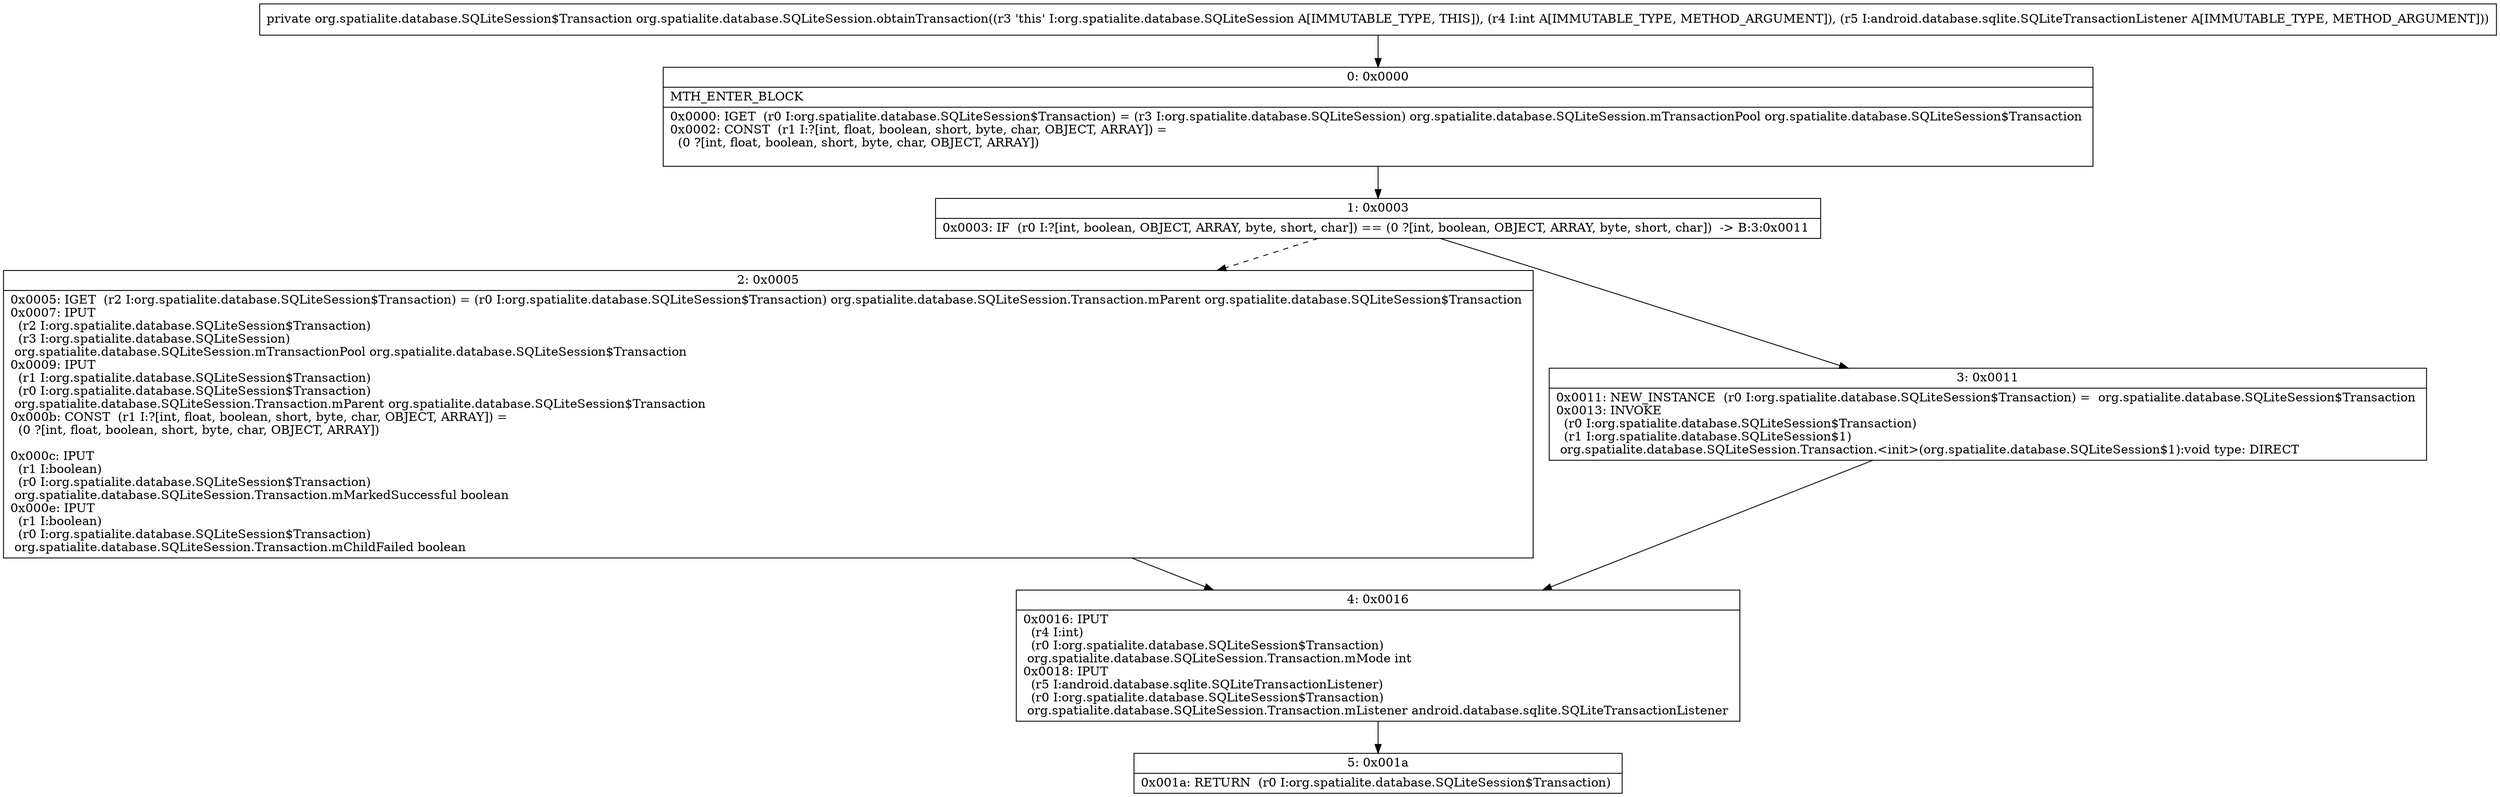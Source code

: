 digraph "CFG fororg.spatialite.database.SQLiteSession.obtainTransaction(ILandroid\/database\/sqlite\/SQLiteTransactionListener;)Lorg\/spatialite\/database\/SQLiteSession$Transaction;" {
Node_0 [shape=record,label="{0\:\ 0x0000|MTH_ENTER_BLOCK\l|0x0000: IGET  (r0 I:org.spatialite.database.SQLiteSession$Transaction) = (r3 I:org.spatialite.database.SQLiteSession) org.spatialite.database.SQLiteSession.mTransactionPool org.spatialite.database.SQLiteSession$Transaction \l0x0002: CONST  (r1 I:?[int, float, boolean, short, byte, char, OBJECT, ARRAY]) = \l  (0 ?[int, float, boolean, short, byte, char, OBJECT, ARRAY])\l \l}"];
Node_1 [shape=record,label="{1\:\ 0x0003|0x0003: IF  (r0 I:?[int, boolean, OBJECT, ARRAY, byte, short, char]) == (0 ?[int, boolean, OBJECT, ARRAY, byte, short, char])  \-\> B:3:0x0011 \l}"];
Node_2 [shape=record,label="{2\:\ 0x0005|0x0005: IGET  (r2 I:org.spatialite.database.SQLiteSession$Transaction) = (r0 I:org.spatialite.database.SQLiteSession$Transaction) org.spatialite.database.SQLiteSession.Transaction.mParent org.spatialite.database.SQLiteSession$Transaction \l0x0007: IPUT  \l  (r2 I:org.spatialite.database.SQLiteSession$Transaction)\l  (r3 I:org.spatialite.database.SQLiteSession)\l org.spatialite.database.SQLiteSession.mTransactionPool org.spatialite.database.SQLiteSession$Transaction \l0x0009: IPUT  \l  (r1 I:org.spatialite.database.SQLiteSession$Transaction)\l  (r0 I:org.spatialite.database.SQLiteSession$Transaction)\l org.spatialite.database.SQLiteSession.Transaction.mParent org.spatialite.database.SQLiteSession$Transaction \l0x000b: CONST  (r1 I:?[int, float, boolean, short, byte, char, OBJECT, ARRAY]) = \l  (0 ?[int, float, boolean, short, byte, char, OBJECT, ARRAY])\l \l0x000c: IPUT  \l  (r1 I:boolean)\l  (r0 I:org.spatialite.database.SQLiteSession$Transaction)\l org.spatialite.database.SQLiteSession.Transaction.mMarkedSuccessful boolean \l0x000e: IPUT  \l  (r1 I:boolean)\l  (r0 I:org.spatialite.database.SQLiteSession$Transaction)\l org.spatialite.database.SQLiteSession.Transaction.mChildFailed boolean \l}"];
Node_3 [shape=record,label="{3\:\ 0x0011|0x0011: NEW_INSTANCE  (r0 I:org.spatialite.database.SQLiteSession$Transaction) =  org.spatialite.database.SQLiteSession$Transaction \l0x0013: INVOKE  \l  (r0 I:org.spatialite.database.SQLiteSession$Transaction)\l  (r1 I:org.spatialite.database.SQLiteSession$1)\l org.spatialite.database.SQLiteSession.Transaction.\<init\>(org.spatialite.database.SQLiteSession$1):void type: DIRECT \l}"];
Node_4 [shape=record,label="{4\:\ 0x0016|0x0016: IPUT  \l  (r4 I:int)\l  (r0 I:org.spatialite.database.SQLiteSession$Transaction)\l org.spatialite.database.SQLiteSession.Transaction.mMode int \l0x0018: IPUT  \l  (r5 I:android.database.sqlite.SQLiteTransactionListener)\l  (r0 I:org.spatialite.database.SQLiteSession$Transaction)\l org.spatialite.database.SQLiteSession.Transaction.mListener android.database.sqlite.SQLiteTransactionListener \l}"];
Node_5 [shape=record,label="{5\:\ 0x001a|0x001a: RETURN  (r0 I:org.spatialite.database.SQLiteSession$Transaction) \l}"];
MethodNode[shape=record,label="{private org.spatialite.database.SQLiteSession$Transaction org.spatialite.database.SQLiteSession.obtainTransaction((r3 'this' I:org.spatialite.database.SQLiteSession A[IMMUTABLE_TYPE, THIS]), (r4 I:int A[IMMUTABLE_TYPE, METHOD_ARGUMENT]), (r5 I:android.database.sqlite.SQLiteTransactionListener A[IMMUTABLE_TYPE, METHOD_ARGUMENT])) }"];
MethodNode -> Node_0;
Node_0 -> Node_1;
Node_1 -> Node_2[style=dashed];
Node_1 -> Node_3;
Node_2 -> Node_4;
Node_3 -> Node_4;
Node_4 -> Node_5;
}

